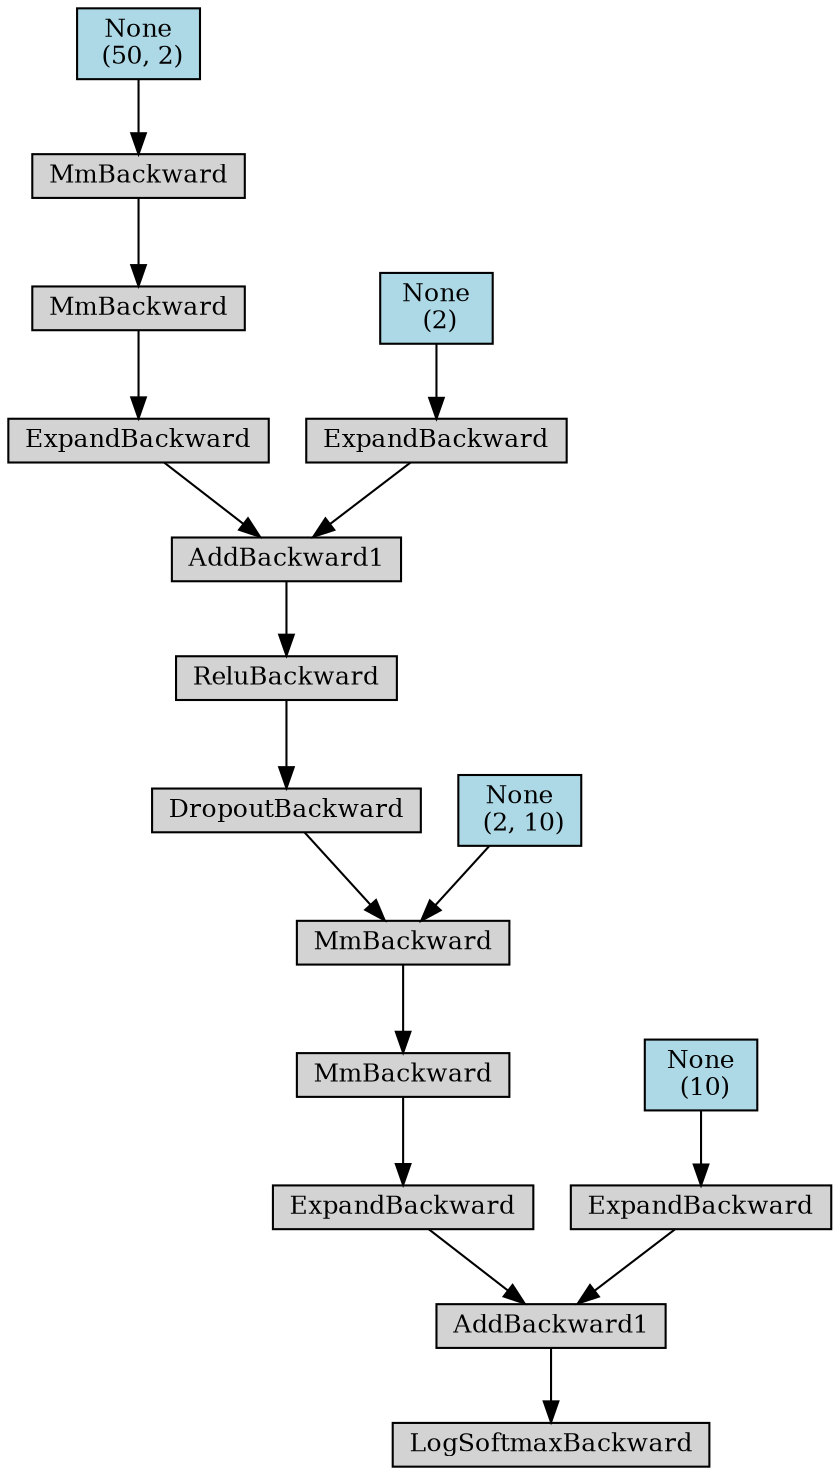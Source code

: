 digraph {
	graph [size="12,12"]
	node [align=left fontsize=12 height=0.2 ranksep=0.1 shape=box style=filled]
	1838539234048 [label=LogSoftmaxBackward]
	1838539234272 -> 1838539234048
	1838539234272 [label=AddBackward1]
	1838539234384 -> 1838539234272
	1838539234384 [label=ExpandBackward]
	1838539234552 -> 1838539234384
	1838539234552 [label=MmBackward]
	1838539234664 -> 1838539234552
	1838539234664 [label=MmBackward]
	1838534027304 -> 1838539234664
	1838534027304 [label=DropoutBackward]
	1838539234888 -> 1838534027304
	1838539234888 [label=ReluBackward]
	1838539235000 -> 1838539234888
	1838539235000 [label=AddBackward1]
	1838539235112 -> 1838539235000
	1838539235112 [label=ExpandBackward]
	1838539235280 -> 1838539235112
	1838539235280 [label=MmBackward]
	1838539288704 -> 1838539235280
	1838539288704 [label=MmBackward]
	1838539288816 -> 1838539288704
	1838539288816 [label="None
 (50, 2)" fillcolor=lightblue]
	1838539235168 -> 1838539235000
	1838539235168 [label=ExpandBackward]
	1838539288648 -> 1838539235168
	1838539288648 [label="None
 (2)" fillcolor=lightblue]
	1838539234776 -> 1838539234664
	1838539234776 [label="None
 (2, 10)" fillcolor=lightblue]
	1838539234440 -> 1838539234272
	1838539234440 [label=ExpandBackward]
	1838539234608 -> 1838539234440
	1838539234608 [label="None
 (10)" fillcolor=lightblue]
}

